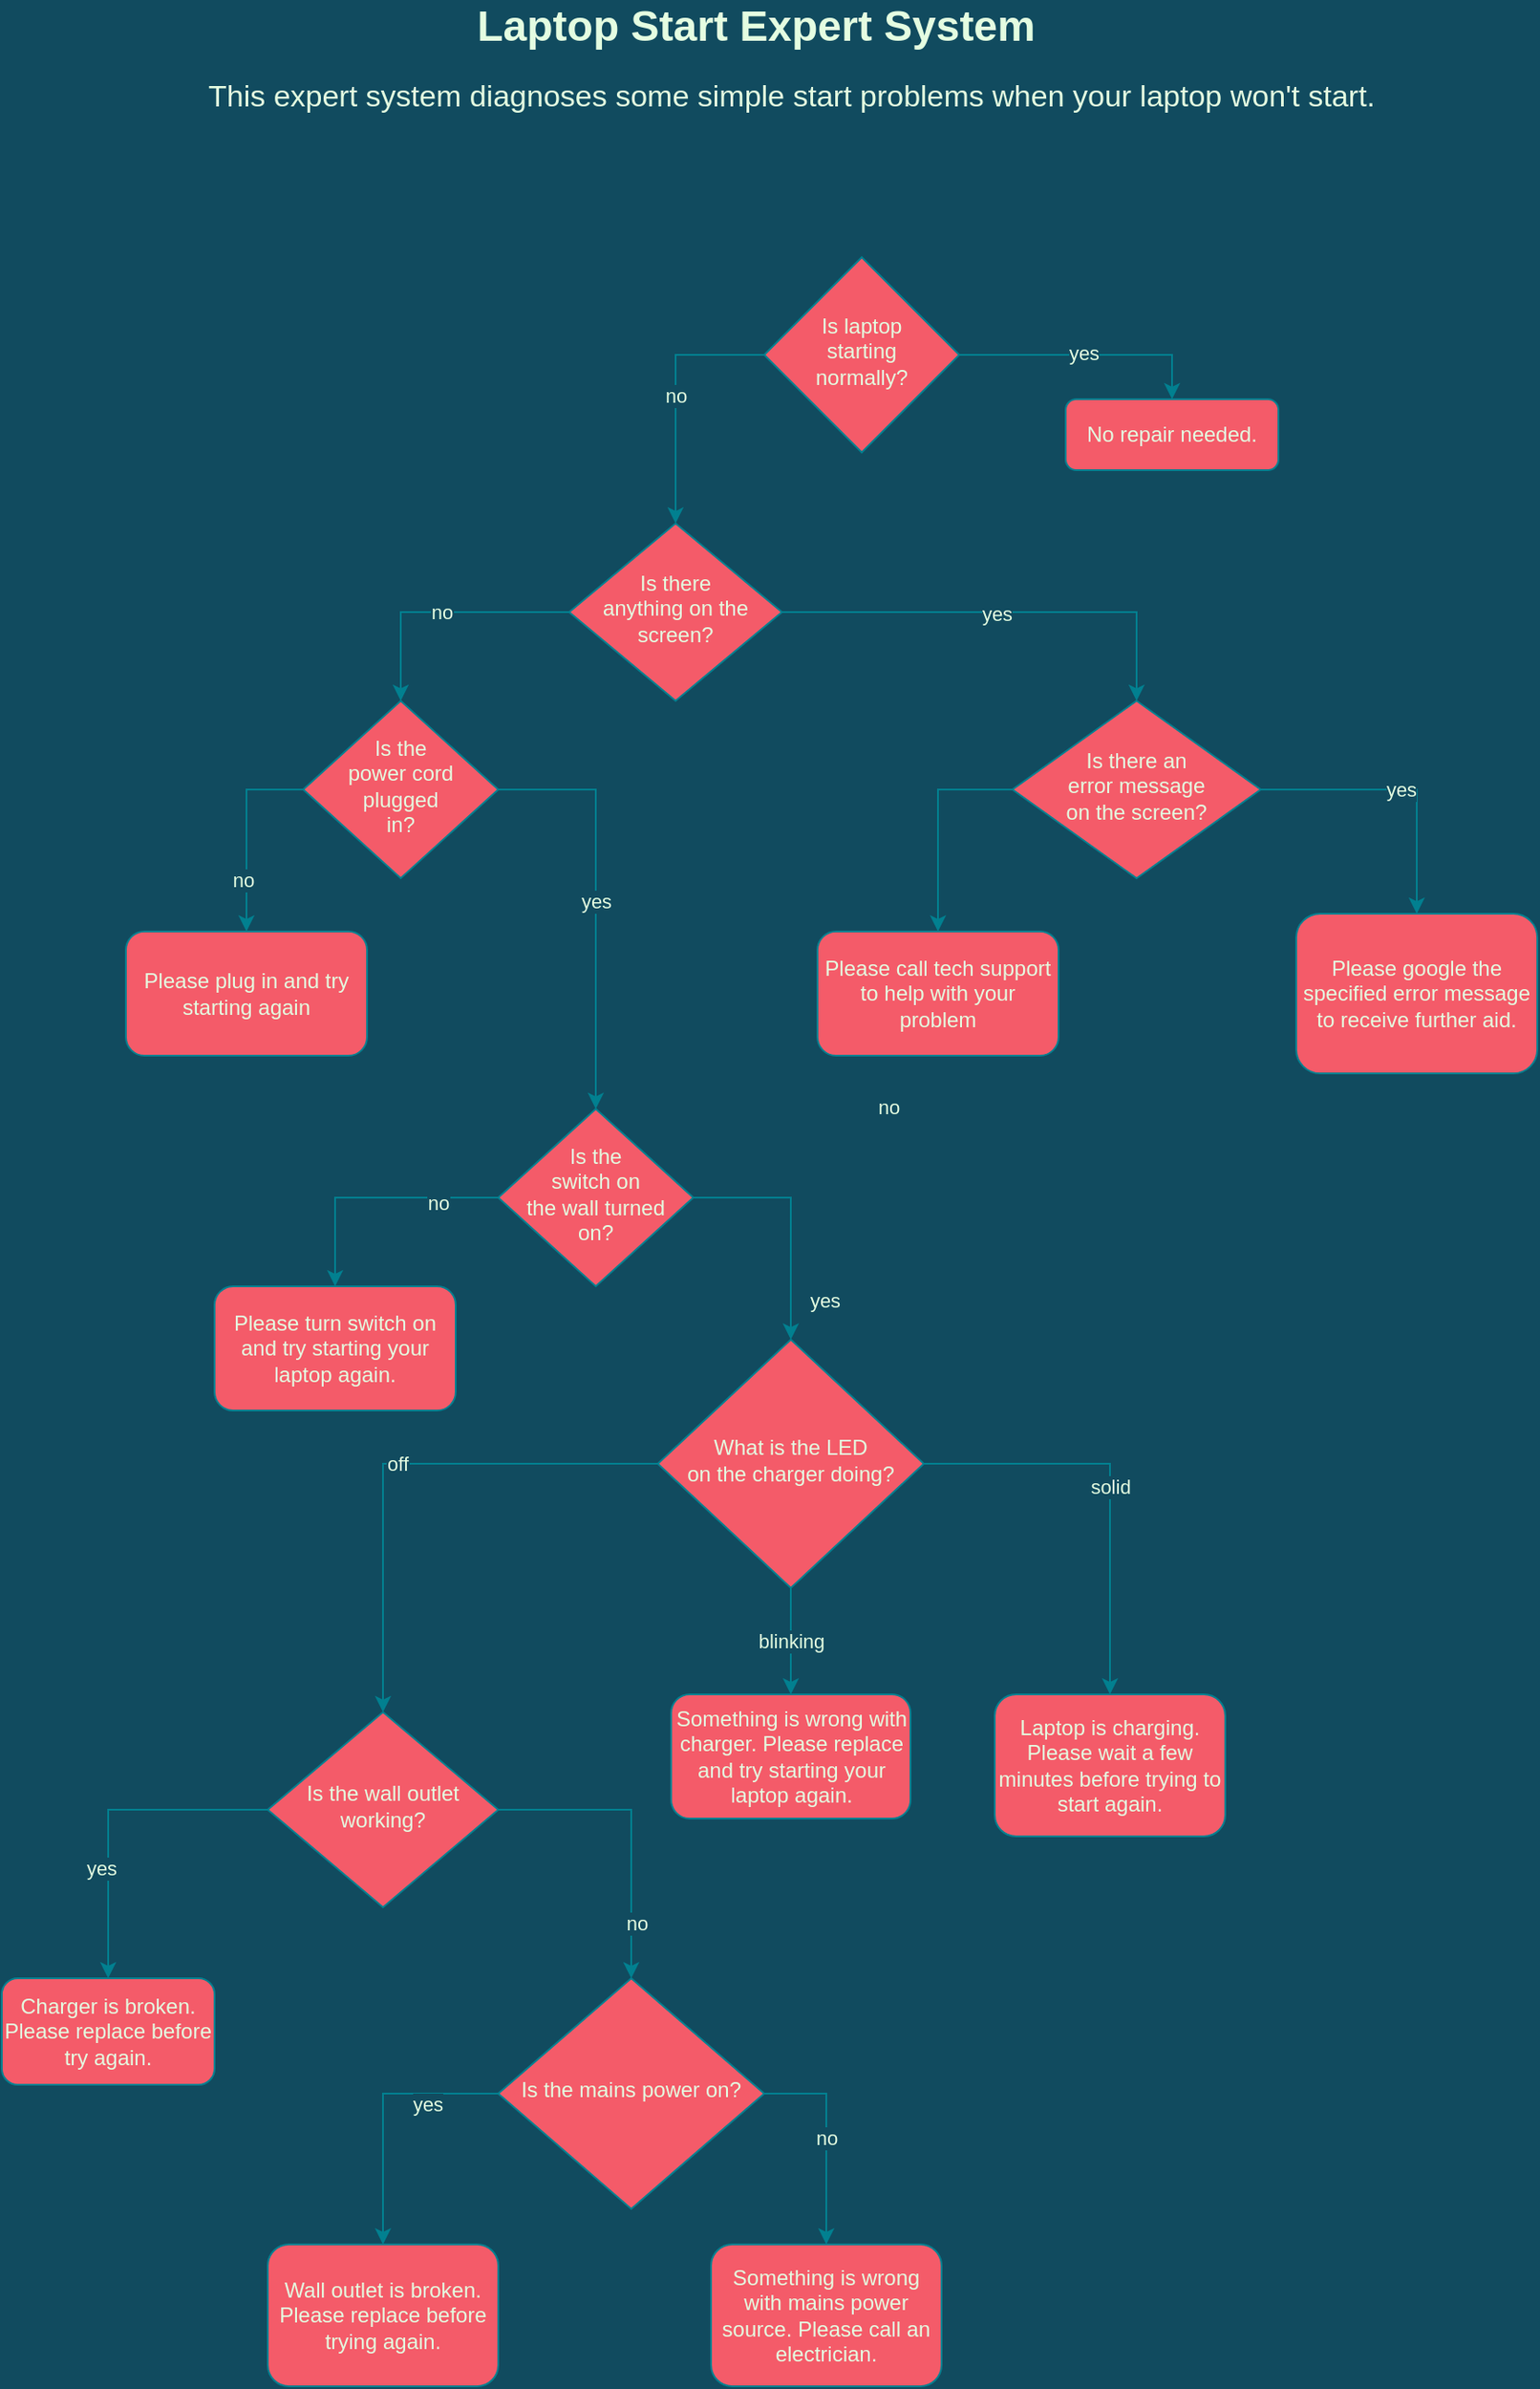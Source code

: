 <mxfile version="13.8.1" type="device"><diagram id="C5RBs43oDa-KdzZeNtuy" name="Page-1"><mxGraphModel dx="2749" dy="898" grid="1" gridSize="10" guides="1" tooltips="1" connect="1" arrows="1" fold="1" page="1" pageScale="1" pageWidth="827" pageHeight="1169" background="#114B5F" math="0" shadow="0"><root><mxCell id="WIyWlLk6GJQsqaUBKTNV-0"/><mxCell id="WIyWlLk6GJQsqaUBKTNV-1" parent="WIyWlLk6GJQsqaUBKTNV-0"/><mxCell id="SNn4Vvy8Y6nUM1BR-8D6-10" style="edgeStyle=orthogonalEdgeStyle;rounded=0;orthogonalLoop=1;jettySize=auto;html=1;exitX=1;exitY=0.5;exitDx=0;exitDy=0;entryX=0.5;entryY=0;entryDx=0;entryDy=0;labelBackgroundColor=#114B5F;strokeColor=#028090;fontColor=#E4FDE1;" parent="WIyWlLk6GJQsqaUBKTNV-1" source="WIyWlLk6GJQsqaUBKTNV-6" target="SNn4Vvy8Y6nUM1BR-8D6-6" edge="1"><mxGeometry relative="1" as="geometry"/></mxCell><mxCell id="SNn4Vvy8Y6nUM1BR-8D6-15" value="yes" style="edgeLabel;html=1;align=center;verticalAlign=middle;resizable=0;points=[];labelBackgroundColor=#114B5F;fontColor=#E4FDE1;" parent="SNn4Vvy8Y6nUM1BR-8D6-10" vertex="1" connectable="0"><mxGeometry x="-0.032" y="-1" relative="1" as="geometry"><mxPoint as="offset"/></mxGeometry></mxCell><mxCell id="SNn4Vvy8Y6nUM1BR-8D6-17" value="no" style="edgeStyle=orthogonalEdgeStyle;rounded=0;orthogonalLoop=1;jettySize=auto;html=1;exitX=0;exitY=0.5;exitDx=0;exitDy=0;entryX=0.5;entryY=0;entryDx=0;entryDy=0;labelBackgroundColor=#114B5F;strokeColor=#028090;fontColor=#E4FDE1;" parent="WIyWlLk6GJQsqaUBKTNV-1" source="WIyWlLk6GJQsqaUBKTNV-6" target="WIyWlLk6GJQsqaUBKTNV-10" edge="1"><mxGeometry relative="1" as="geometry"/></mxCell><mxCell id="WIyWlLk6GJQsqaUBKTNV-6" value="&lt;div&gt;Is there &lt;br&gt;&lt;/div&gt;&lt;div&gt;anything on the screen?&lt;/div&gt;" style="rhombus;whiteSpace=wrap;html=1;shadow=0;fontFamily=Helvetica;fontSize=12;align=center;strokeWidth=1;spacing=6;spacingTop=-4;fillColor=#F45B69;strokeColor=#028090;fontColor=#E4FDE1;" parent="WIyWlLk6GJQsqaUBKTNV-1" vertex="1"><mxGeometry x="190" y="330" width="120" height="100" as="geometry"/></mxCell><mxCell id="SNn4Vvy8Y6nUM1BR-8D6-19" style="edgeStyle=orthogonalEdgeStyle;rounded=0;orthogonalLoop=1;jettySize=auto;html=1;exitX=0;exitY=0.5;exitDx=0;exitDy=0;labelBackgroundColor=#114B5F;strokeColor=#028090;fontColor=#E4FDE1;" parent="WIyWlLk6GJQsqaUBKTNV-1" source="WIyWlLk6GJQsqaUBKTNV-10" target="SNn4Vvy8Y6nUM1BR-8D6-18" edge="1"><mxGeometry relative="1" as="geometry"/></mxCell><mxCell id="SNn4Vvy8Y6nUM1BR-8D6-20" value="no" style="edgeLabel;html=1;align=center;verticalAlign=middle;resizable=0;points=[];labelBackgroundColor=#114B5F;fontColor=#E4FDE1;" parent="SNn4Vvy8Y6nUM1BR-8D6-19" vertex="1" connectable="0"><mxGeometry x="0.482" y="-2" relative="1" as="geometry"><mxPoint as="offset"/></mxGeometry></mxCell><mxCell id="SNn4Vvy8Y6nUM1BR-8D6-23" value="yes" style="edgeStyle=orthogonalEdgeStyle;rounded=0;orthogonalLoop=1;jettySize=auto;html=1;exitX=1;exitY=0.5;exitDx=0;exitDy=0;entryX=0.5;entryY=0;entryDx=0;entryDy=0;labelBackgroundColor=#114B5F;strokeColor=#028090;fontColor=#E4FDE1;" parent="WIyWlLk6GJQsqaUBKTNV-1" source="WIyWlLk6GJQsqaUBKTNV-10" target="SNn4Vvy8Y6nUM1BR-8D6-22" edge="1"><mxGeometry relative="1" as="geometry"/></mxCell><mxCell id="WIyWlLk6GJQsqaUBKTNV-10" value="&lt;div&gt;Is the &lt;br&gt;&lt;/div&gt;&lt;div&gt;power cord plugged &lt;br&gt;&lt;/div&gt;&lt;div&gt;in?&lt;/div&gt;" style="rhombus;whiteSpace=wrap;html=1;shadow=0;fontFamily=Helvetica;fontSize=12;align=center;strokeWidth=1;spacing=6;spacingTop=-4;fillColor=#F45B69;strokeColor=#028090;fontColor=#E4FDE1;" parent="WIyWlLk6GJQsqaUBKTNV-1" vertex="1"><mxGeometry x="40" y="430" width="110" height="100" as="geometry"/></mxCell><mxCell id="SNn4Vvy8Y6nUM1BR-8D6-1" value="no" style="edgeStyle=orthogonalEdgeStyle;rounded=0;orthogonalLoop=1;jettySize=auto;html=1;exitX=0;exitY=0.5;exitDx=0;exitDy=0;labelBackgroundColor=#114B5F;strokeColor=#028090;fontColor=#E4FDE1;" parent="WIyWlLk6GJQsqaUBKTNV-1" source="SNn4Vvy8Y6nUM1BR-8D6-0" target="WIyWlLk6GJQsqaUBKTNV-6" edge="1"><mxGeometry relative="1" as="geometry"/></mxCell><mxCell id="SNn4Vvy8Y6nUM1BR-8D6-4" style="edgeStyle=orthogonalEdgeStyle;rounded=0;orthogonalLoop=1;jettySize=auto;html=1;exitX=1;exitY=0.5;exitDx=0;exitDy=0;entryX=0.5;entryY=0;entryDx=0;entryDy=0;labelBackgroundColor=#114B5F;strokeColor=#028090;fontColor=#E4FDE1;" parent="WIyWlLk6GJQsqaUBKTNV-1" source="SNn4Vvy8Y6nUM1BR-8D6-0" target="SNn4Vvy8Y6nUM1BR-8D6-3" edge="1"><mxGeometry relative="1" as="geometry"/></mxCell><mxCell id="SNn4Vvy8Y6nUM1BR-8D6-5" value="yes" style="edgeLabel;html=1;align=center;verticalAlign=middle;resizable=0;points=[];labelBackgroundColor=#114B5F;fontColor=#E4FDE1;" parent="SNn4Vvy8Y6nUM1BR-8D6-4" vertex="1" connectable="0"><mxGeometry x="-0.035" y="1" relative="1" as="geometry"><mxPoint as="offset"/></mxGeometry></mxCell><mxCell id="SNn4Vvy8Y6nUM1BR-8D6-0" value="&lt;div&gt;Is laptop &lt;br&gt;&lt;/div&gt;&lt;div&gt;starting &lt;br&gt;&lt;/div&gt;&lt;div&gt;normally? &lt;/div&gt;" style="rhombus;whiteSpace=wrap;html=1;shadow=0;fontFamily=Helvetica;fontSize=12;align=center;strokeWidth=1;spacing=6;spacingTop=-4;fillColor=#F45B69;strokeColor=#028090;fontColor=#E4FDE1;" parent="WIyWlLk6GJQsqaUBKTNV-1" vertex="1"><mxGeometry x="300" y="180" width="110" height="110" as="geometry"/></mxCell><mxCell id="SNn4Vvy8Y6nUM1BR-8D6-3" value="No repair needed." style="rounded=1;whiteSpace=wrap;html=1;fontSize=12;glass=0;strokeWidth=1;shadow=0;fillColor=#F45B69;strokeColor=#028090;fontColor=#E4FDE1;" parent="WIyWlLk6GJQsqaUBKTNV-1" vertex="1"><mxGeometry x="470" y="260" width="120" height="40" as="geometry"/></mxCell><mxCell id="SNn4Vvy8Y6nUM1BR-8D6-11" value="yes" style="edgeStyle=orthogonalEdgeStyle;rounded=0;orthogonalLoop=1;jettySize=auto;html=1;exitX=1;exitY=0.5;exitDx=0;exitDy=0;labelBackgroundColor=#114B5F;strokeColor=#028090;fontColor=#E4FDE1;" parent="WIyWlLk6GJQsqaUBKTNV-1" source="SNn4Vvy8Y6nUM1BR-8D6-6" target="SNn4Vvy8Y6nUM1BR-8D6-8" edge="1"><mxGeometry relative="1" as="geometry"/></mxCell><mxCell id="SNn4Vvy8Y6nUM1BR-8D6-14" value="no" style="edgeStyle=orthogonalEdgeStyle;rounded=0;orthogonalLoop=1;jettySize=auto;html=1;exitX=0;exitY=0.5;exitDx=0;exitDy=0;labelBackgroundColor=#114B5F;strokeColor=#028090;fontColor=#E4FDE1;" parent="WIyWlLk6GJQsqaUBKTNV-1" source="SNn4Vvy8Y6nUM1BR-8D6-6" target="SNn4Vvy8Y6nUM1BR-8D6-13" edge="1"><mxGeometry x="1" y="-104" relative="1" as="geometry"><mxPoint x="76" y="99" as="offset"/></mxGeometry></mxCell><mxCell id="SNn4Vvy8Y6nUM1BR-8D6-6" value="&lt;div&gt;Is there an &lt;br&gt;&lt;/div&gt;&lt;div&gt;error message &lt;br&gt;&lt;/div&gt;&lt;div&gt;on the screen?&lt;/div&gt;" style="rhombus;whiteSpace=wrap;html=1;shadow=0;fontFamily=Helvetica;fontSize=12;align=center;strokeWidth=1;spacing=6;spacingTop=-4;fillColor=#F45B69;strokeColor=#028090;fontColor=#E4FDE1;" parent="WIyWlLk6GJQsqaUBKTNV-1" vertex="1"><mxGeometry x="440" y="430" width="140" height="100" as="geometry"/></mxCell><mxCell id="SNn4Vvy8Y6nUM1BR-8D6-8" value="Please google the specified error message to receive further aid. " style="rounded=1;whiteSpace=wrap;html=1;fontSize=12;glass=0;strokeWidth=1;shadow=0;fillColor=#F45B69;strokeColor=#028090;fontColor=#E4FDE1;" parent="WIyWlLk6GJQsqaUBKTNV-1" vertex="1"><mxGeometry x="600" y="550" width="136" height="90" as="geometry"/></mxCell><mxCell id="SNn4Vvy8Y6nUM1BR-8D6-13" value="Please call tech support to help with your problem" style="rounded=1;whiteSpace=wrap;html=1;fontSize=12;glass=0;strokeWidth=1;shadow=0;fillColor=#F45B69;strokeColor=#028090;fontColor=#E4FDE1;" parent="WIyWlLk6GJQsqaUBKTNV-1" vertex="1"><mxGeometry x="330" y="560" width="136" height="70" as="geometry"/></mxCell><mxCell id="SNn4Vvy8Y6nUM1BR-8D6-18" value="Please plug in and try starting again" style="rounded=1;whiteSpace=wrap;html=1;fontSize=12;glass=0;strokeWidth=1;shadow=0;fillColor=#F45B69;strokeColor=#028090;fontColor=#E4FDE1;" parent="WIyWlLk6GJQsqaUBKTNV-1" vertex="1"><mxGeometry x="-60" y="560" width="136" height="70" as="geometry"/></mxCell><mxCell id="SNn4Vvy8Y6nUM1BR-8D6-25" style="edgeStyle=orthogonalEdgeStyle;rounded=0;orthogonalLoop=1;jettySize=auto;html=1;exitX=0;exitY=0.5;exitDx=0;exitDy=0;entryX=0.5;entryY=0;entryDx=0;entryDy=0;labelBackgroundColor=#114B5F;strokeColor=#028090;fontColor=#E4FDE1;" parent="WIyWlLk6GJQsqaUBKTNV-1" source="SNn4Vvy8Y6nUM1BR-8D6-22" target="SNn4Vvy8Y6nUM1BR-8D6-24" edge="1"><mxGeometry relative="1" as="geometry"/></mxCell><mxCell id="SNn4Vvy8Y6nUM1BR-8D6-28" value="no" style="edgeLabel;html=1;align=center;verticalAlign=middle;resizable=0;points=[];labelBackgroundColor=#114B5F;fontColor=#E4FDE1;" parent="SNn4Vvy8Y6nUM1BR-8D6-25" vertex="1" connectable="0"><mxGeometry x="-0.521" y="3" relative="1" as="geometry"><mxPoint as="offset"/></mxGeometry></mxCell><mxCell id="SNn4Vvy8Y6nUM1BR-8D6-27" style="edgeStyle=orthogonalEdgeStyle;rounded=0;orthogonalLoop=1;jettySize=auto;html=1;exitX=1;exitY=0.5;exitDx=0;exitDy=0;entryX=0.5;entryY=0;entryDx=0;entryDy=0;labelBackgroundColor=#114B5F;strokeColor=#028090;fontColor=#E4FDE1;" parent="WIyWlLk6GJQsqaUBKTNV-1" source="SNn4Vvy8Y6nUM1BR-8D6-22" target="SNn4Vvy8Y6nUM1BR-8D6-26" edge="1"><mxGeometry relative="1" as="geometry"/></mxCell><mxCell id="SNn4Vvy8Y6nUM1BR-8D6-29" value="yes" style="edgeLabel;html=1;align=center;verticalAlign=middle;resizable=0;points=[];labelBackgroundColor=#114B5F;fontColor=#E4FDE1;" parent="SNn4Vvy8Y6nUM1BR-8D6-27" vertex="1" connectable="0"><mxGeometry x="-0.371" y="-29" relative="1" as="geometry"><mxPoint x="31" y="29" as="offset"/></mxGeometry></mxCell><mxCell id="SNn4Vvy8Y6nUM1BR-8D6-22" value="&lt;div&gt;Is the &lt;br&gt;&lt;/div&gt;&lt;div&gt;switch on &lt;br&gt;&lt;/div&gt;&lt;div&gt;the wall turned on?&lt;/div&gt;" style="rhombus;whiteSpace=wrap;html=1;shadow=0;fontFamily=Helvetica;fontSize=12;align=center;strokeWidth=1;spacing=6;spacingTop=-4;fillColor=#F45B69;strokeColor=#028090;fontColor=#E4FDE1;" parent="WIyWlLk6GJQsqaUBKTNV-1" vertex="1"><mxGeometry x="150" y="660" width="110" height="100" as="geometry"/></mxCell><mxCell id="SNn4Vvy8Y6nUM1BR-8D6-24" value="Please turn switch on and try starting your laptop again." style="rounded=1;whiteSpace=wrap;html=1;fontSize=12;glass=0;strokeWidth=1;shadow=0;fillColor=#F45B69;strokeColor=#028090;fontColor=#E4FDE1;" parent="WIyWlLk6GJQsqaUBKTNV-1" vertex="1"><mxGeometry x="-10" y="760" width="136" height="70" as="geometry"/></mxCell><mxCell id="SNn4Vvy8Y6nUM1BR-8D6-31" value="off" style="edgeStyle=orthogonalEdgeStyle;rounded=0;orthogonalLoop=1;jettySize=auto;html=1;exitX=0;exitY=0.5;exitDx=0;exitDy=0;entryX=0.5;entryY=0;entryDx=0;entryDy=0;labelBackgroundColor=#114B5F;strokeColor=#028090;fontColor=#E4FDE1;" parent="WIyWlLk6GJQsqaUBKTNV-1" source="SNn4Vvy8Y6nUM1BR-8D6-26" target="SNn4Vvy8Y6nUM1BR-8D6-36" edge="1"><mxGeometry relative="1" as="geometry"><mxPoint x="122" y="1000" as="targetPoint"/></mxGeometry></mxCell><mxCell id="SNn4Vvy8Y6nUM1BR-8D6-33" value="blinking" style="edgeStyle=orthogonalEdgeStyle;rounded=0;orthogonalLoop=1;jettySize=auto;html=1;exitX=0.5;exitY=1;exitDx=0;exitDy=0;entryX=0.5;entryY=0;entryDx=0;entryDy=0;labelBackgroundColor=#114B5F;strokeColor=#028090;fontColor=#E4FDE1;" parent="WIyWlLk6GJQsqaUBKTNV-1" source="SNn4Vvy8Y6nUM1BR-8D6-26" target="SNn4Vvy8Y6nUM1BR-8D6-32" edge="1"><mxGeometry relative="1" as="geometry"/></mxCell><mxCell id="SNn4Vvy8Y6nUM1BR-8D6-35" value="solid" style="edgeStyle=orthogonalEdgeStyle;rounded=0;orthogonalLoop=1;jettySize=auto;html=1;exitX=1;exitY=0.5;exitDx=0;exitDy=0;entryX=0.5;entryY=0;entryDx=0;entryDy=0;labelBackgroundColor=#114B5F;strokeColor=#028090;fontColor=#E4FDE1;" parent="WIyWlLk6GJQsqaUBKTNV-1" source="SNn4Vvy8Y6nUM1BR-8D6-26" target="SNn4Vvy8Y6nUM1BR-8D6-34" edge="1"><mxGeometry relative="1" as="geometry"/></mxCell><mxCell id="SNn4Vvy8Y6nUM1BR-8D6-26" value="&lt;div&gt;What is the LED &lt;br&gt;&lt;/div&gt;&lt;div&gt;on the charger doing?&lt;/div&gt;" style="rhombus;whiteSpace=wrap;html=1;shadow=0;fontFamily=Helvetica;fontSize=12;align=center;strokeWidth=1;spacing=6;spacingTop=-4;fillColor=#F45B69;strokeColor=#028090;fontColor=#E4FDE1;" parent="WIyWlLk6GJQsqaUBKTNV-1" vertex="1"><mxGeometry x="240" y="790" width="150" height="140" as="geometry"/></mxCell><mxCell id="SNn4Vvy8Y6nUM1BR-8D6-32" value="Something is wrong with charger. Please replace and try starting your laptop again." style="rounded=1;whiteSpace=wrap;html=1;fillColor=#F45B69;strokeColor=#028090;fontColor=#E4FDE1;" parent="WIyWlLk6GJQsqaUBKTNV-1" vertex="1"><mxGeometry x="247.5" y="990" width="135" height="70" as="geometry"/></mxCell><mxCell id="SNn4Vvy8Y6nUM1BR-8D6-34" value="Laptop is charging. Please wait a few minutes before trying to start again. " style="rounded=1;whiteSpace=wrap;html=1;fillColor=#F45B69;strokeColor=#028090;fontColor=#E4FDE1;" parent="WIyWlLk6GJQsqaUBKTNV-1" vertex="1"><mxGeometry x="430" y="990" width="130" height="80" as="geometry"/></mxCell><mxCell id="SNn4Vvy8Y6nUM1BR-8D6-38" style="edgeStyle=orthogonalEdgeStyle;rounded=0;orthogonalLoop=1;jettySize=auto;html=1;exitX=0;exitY=0.5;exitDx=0;exitDy=0;labelBackgroundColor=#114B5F;strokeColor=#028090;fontColor=#E4FDE1;" parent="WIyWlLk6GJQsqaUBKTNV-1" source="SNn4Vvy8Y6nUM1BR-8D6-36" target="SNn4Vvy8Y6nUM1BR-8D6-37" edge="1"><mxGeometry relative="1" as="geometry"/></mxCell><mxCell id="SNn4Vvy8Y6nUM1BR-8D6-39" value="yes" style="edgeLabel;html=1;align=center;verticalAlign=middle;resizable=0;points=[];labelBackgroundColor=#114B5F;fontColor=#E4FDE1;" parent="SNn4Vvy8Y6nUM1BR-8D6-38" vertex="1" connectable="0"><mxGeometry x="-0.027" y="33" relative="1" as="geometry"><mxPoint x="-37" y="33" as="offset"/></mxGeometry></mxCell><mxCell id="SNn4Vvy8Y6nUM1BR-8D6-42" style="edgeStyle=orthogonalEdgeStyle;rounded=0;orthogonalLoop=1;jettySize=auto;html=1;exitX=1;exitY=0.5;exitDx=0;exitDy=0;entryX=0.5;entryY=0;entryDx=0;entryDy=0;labelBackgroundColor=#114B5F;strokeColor=#028090;fontColor=#E4FDE1;" parent="WIyWlLk6GJQsqaUBKTNV-1" source="SNn4Vvy8Y6nUM1BR-8D6-36" target="SNn4Vvy8Y6nUM1BR-8D6-41" edge="1"><mxGeometry relative="1" as="geometry"/></mxCell><mxCell id="SNn4Vvy8Y6nUM1BR-8D6-43" value="no" style="edgeLabel;html=1;align=center;verticalAlign=middle;resizable=0;points=[];labelBackgroundColor=#114B5F;fontColor=#E4FDE1;" parent="SNn4Vvy8Y6nUM1BR-8D6-42" vertex="1" connectable="0"><mxGeometry x="0.633" y="3" relative="1" as="geometry"><mxPoint as="offset"/></mxGeometry></mxCell><mxCell id="SNn4Vvy8Y6nUM1BR-8D6-36" value="Is the wall outlet working? " style="rhombus;whiteSpace=wrap;html=1;shadow=0;fontFamily=Helvetica;fontSize=12;align=center;strokeWidth=1;spacing=6;spacingTop=-4;fillColor=#F45B69;strokeColor=#028090;fontColor=#E4FDE1;" parent="WIyWlLk6GJQsqaUBKTNV-1" vertex="1"><mxGeometry x="20" y="1000" width="130" height="110" as="geometry"/></mxCell><mxCell id="SNn4Vvy8Y6nUM1BR-8D6-37" value="Charger is broken. Please replace before try again." style="rounded=1;whiteSpace=wrap;html=1;fillColor=#F45B69;strokeColor=#028090;fontColor=#E4FDE1;" parent="WIyWlLk6GJQsqaUBKTNV-1" vertex="1"><mxGeometry x="-130" y="1150" width="120" height="60" as="geometry"/></mxCell><mxCell id="SNn4Vvy8Y6nUM1BR-8D6-45" style="edgeStyle=orthogonalEdgeStyle;rounded=0;orthogonalLoop=1;jettySize=auto;html=1;exitX=0;exitY=0.5;exitDx=0;exitDy=0;labelBackgroundColor=#114B5F;strokeColor=#028090;fontColor=#E4FDE1;" parent="WIyWlLk6GJQsqaUBKTNV-1" source="SNn4Vvy8Y6nUM1BR-8D6-41" target="SNn4Vvy8Y6nUM1BR-8D6-44" edge="1"><mxGeometry relative="1" as="geometry"/></mxCell><mxCell id="SNn4Vvy8Y6nUM1BR-8D6-46" value="yes" style="edgeLabel;html=1;align=center;verticalAlign=middle;resizable=0;points=[];labelBackgroundColor=#114B5F;fontColor=#E4FDE1;" parent="SNn4Vvy8Y6nUM1BR-8D6-45" vertex="1" connectable="0"><mxGeometry x="-0.062" y="25" relative="1" as="geometry"><mxPoint as="offset"/></mxGeometry></mxCell><mxCell id="SNn4Vvy8Y6nUM1BR-8D6-48" value="no" style="edgeStyle=orthogonalEdgeStyle;rounded=0;orthogonalLoop=1;jettySize=auto;html=1;exitX=1;exitY=0.5;exitDx=0;exitDy=0;entryX=0.5;entryY=0;entryDx=0;entryDy=0;labelBackgroundColor=#114B5F;strokeColor=#028090;fontColor=#E4FDE1;" parent="WIyWlLk6GJQsqaUBKTNV-1" source="SNn4Vvy8Y6nUM1BR-8D6-41" target="SNn4Vvy8Y6nUM1BR-8D6-47" edge="1"><mxGeometry relative="1" as="geometry"/></mxCell><mxCell id="SNn4Vvy8Y6nUM1BR-8D6-41" value="Is the mains power on?" style="rhombus;whiteSpace=wrap;html=1;shadow=0;fontFamily=Helvetica;fontSize=12;align=center;strokeWidth=1;spacing=6;spacingTop=-4;fillColor=#F45B69;strokeColor=#028090;fontColor=#E4FDE1;" parent="WIyWlLk6GJQsqaUBKTNV-1" vertex="1"><mxGeometry x="150" y="1150" width="150" height="130" as="geometry"/></mxCell><mxCell id="SNn4Vvy8Y6nUM1BR-8D6-44" value="Wall outlet is broken. Please replace before trying again. " style="rounded=1;whiteSpace=wrap;html=1;fillColor=#F45B69;strokeColor=#028090;fontColor=#E4FDE1;" parent="WIyWlLk6GJQsqaUBKTNV-1" vertex="1"><mxGeometry x="20" y="1300" width="130" height="80" as="geometry"/></mxCell><mxCell id="SNn4Vvy8Y6nUM1BR-8D6-47" value="Something is wrong with mains power source. Please call an electrician. " style="rounded=1;whiteSpace=wrap;html=1;fillColor=#F45B69;strokeColor=#028090;fontColor=#E4FDE1;" parent="WIyWlLk6GJQsqaUBKTNV-1" vertex="1"><mxGeometry x="270" y="1300" width="130" height="80" as="geometry"/></mxCell><mxCell id="Jl7MTxhm0v1vMa01p4R3-0" value="&lt;font style=&quot;font-size: 24px&quot;&gt;&lt;b&gt;Laptop Start Expert System&lt;br&gt;&lt;/b&gt;&lt;/font&gt;" style="text;html=1;resizable=0;autosize=1;align=center;verticalAlign=middle;points=[];fillColor=none;strokeColor=none;rounded=0;sketch=0;fontColor=#E4FDE1;" vertex="1" parent="WIyWlLk6GJQsqaUBKTNV-1"><mxGeometry x="130" y="40" width="330" height="20" as="geometry"/></mxCell><mxCell id="Jl7MTxhm0v1vMa01p4R3-1" value="&lt;font style=&quot;font-size: 17px&quot;&gt;This expert system diagnoses some simple start problems when your laptop won't start. &lt;/font&gt;" style="text;html=1;resizable=0;autosize=1;align=center;verticalAlign=middle;points=[];fillColor=none;strokeColor=none;rounded=0;sketch=0;fontColor=#E4FDE1;" vertex="1" parent="WIyWlLk6GJQsqaUBKTNV-1"><mxGeometry x="-20" y="80" width="670" height="20" as="geometry"/></mxCell></root></mxGraphModel></diagram></mxfile>
